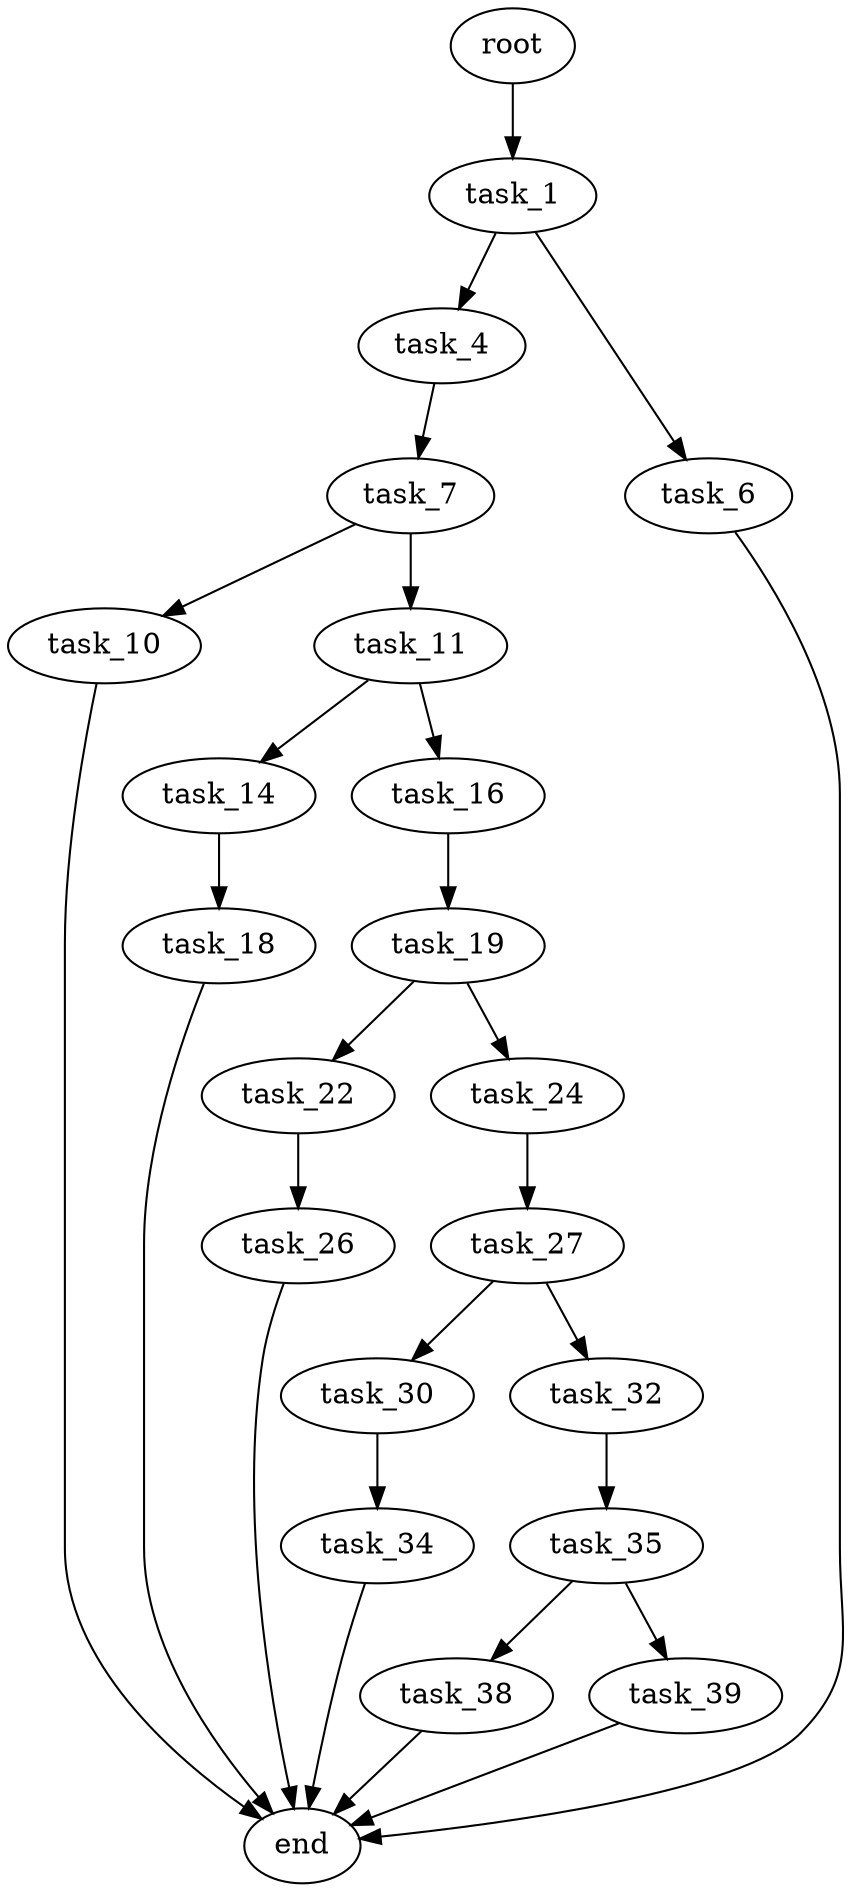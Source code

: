 digraph G {
  root [size="0.000000"];
  task_1 [size="368293445632.000000"];
  task_4 [size="85415688060.000000"];
  task_6 [size="554133872032.000000"];
  task_7 [size="8589934592.000000"];
  end [size="0.000000"];
  task_10 [size="28482901584.000000"];
  task_11 [size="20625648975.000000"];
  task_14 [size="114607384996.000000"];
  task_16 [size="407417919296.000000"];
  task_18 [size="822544219328.000000"];
  task_19 [size="17831712971.000000"];
  task_22 [size="68719476736.000000"];
  task_24 [size="872728114879.000000"];
  task_26 [size="7159560790.000000"];
  task_27 [size="447136454806.000000"];
  task_30 [size="1661174843.000000"];
  task_32 [size="28991029248.000000"];
  task_34 [size="8589934592.000000"];
  task_35 [size="44370668350.000000"];
  task_38 [size="438737546020.000000"];
  task_39 [size="9158684124.000000"];

  root -> task_1 [size="1.000000"];
  task_1 -> task_4 [size="411041792.000000"];
  task_1 -> task_6 [size="411041792.000000"];
  task_4 -> task_7 [size="134217728.000000"];
  task_6 -> end [size="1.000000"];
  task_7 -> task_10 [size="33554432.000000"];
  task_7 -> task_11 [size="33554432.000000"];
  task_10 -> end [size="1.000000"];
  task_11 -> task_14 [size="838860800.000000"];
  task_11 -> task_16 [size="838860800.000000"];
  task_14 -> task_18 [size="536870912.000000"];
  task_16 -> task_19 [size="679477248.000000"];
  task_18 -> end [size="1.000000"];
  task_19 -> task_22 [size="301989888.000000"];
  task_19 -> task_24 [size="301989888.000000"];
  task_22 -> task_26 [size="134217728.000000"];
  task_24 -> task_27 [size="838860800.000000"];
  task_26 -> end [size="1.000000"];
  task_27 -> task_30 [size="301989888.000000"];
  task_27 -> task_32 [size="301989888.000000"];
  task_30 -> task_34 [size="33554432.000000"];
  task_32 -> task_35 [size="75497472.000000"];
  task_34 -> end [size="1.000000"];
  task_35 -> task_38 [size="838860800.000000"];
  task_35 -> task_39 [size="838860800.000000"];
  task_38 -> end [size="1.000000"];
  task_39 -> end [size="1.000000"];
}
